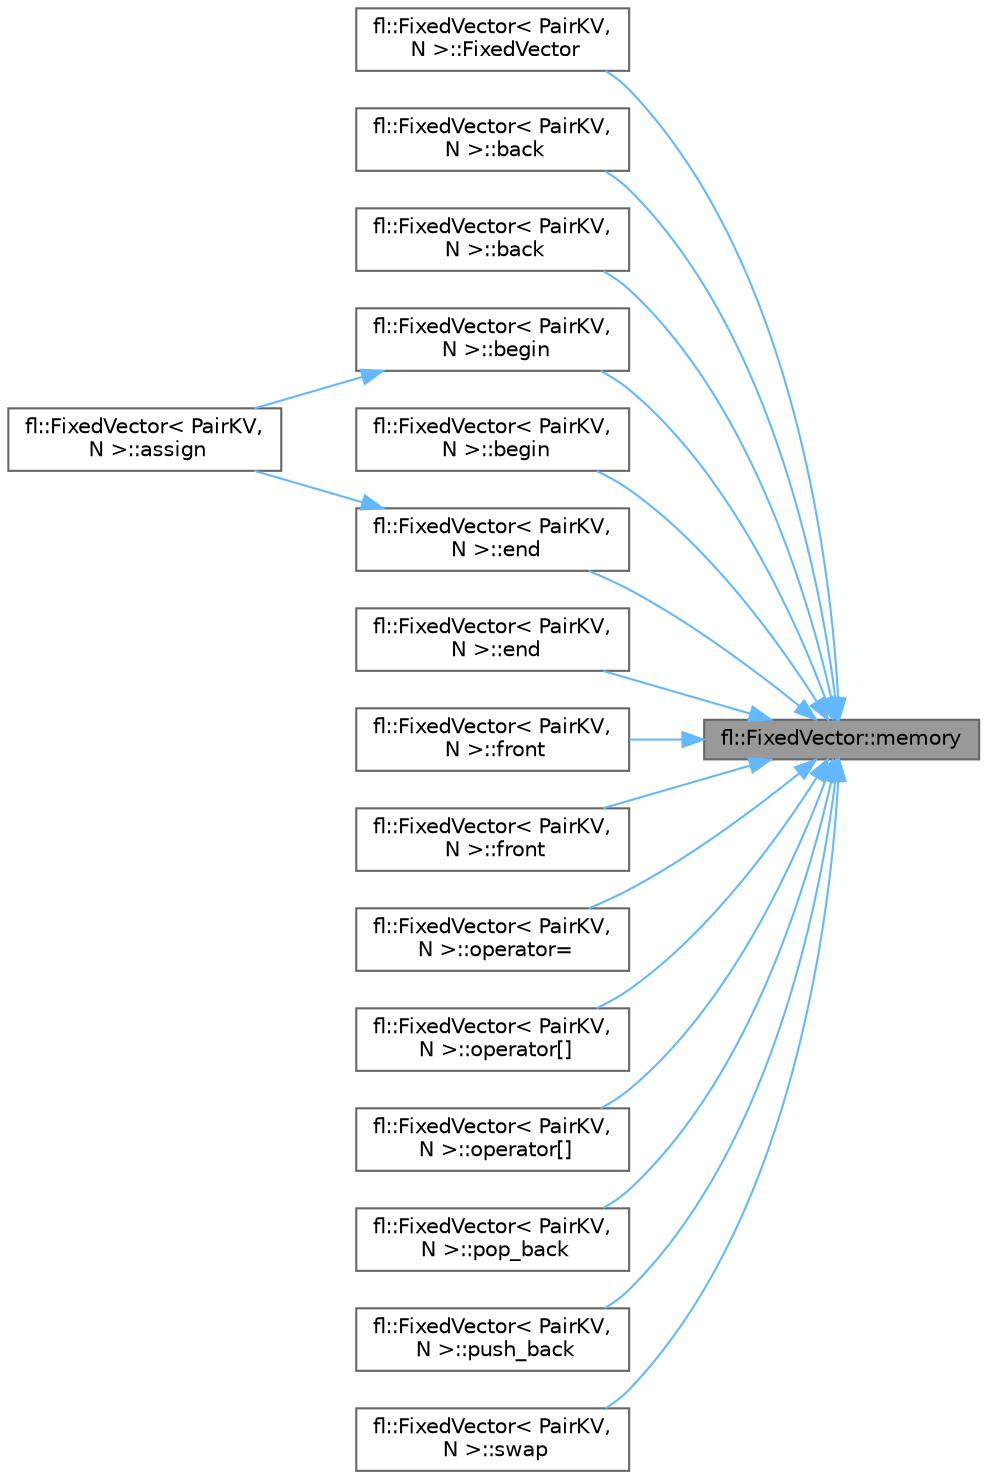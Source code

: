 digraph "fl::FixedVector::memory"
{
 // INTERACTIVE_SVG=YES
 // LATEX_PDF_SIZE
  bgcolor="transparent";
  edge [fontname=Helvetica,fontsize=10,labelfontname=Helvetica,labelfontsize=10];
  node [fontname=Helvetica,fontsize=10,shape=box,height=0.2,width=0.4];
  rankdir="RL";
  Node1 [id="Node000001",label="fl::FixedVector::memory",height=0.2,width=0.4,color="gray40", fillcolor="grey60", style="filled", fontcolor="black",tooltip=" "];
  Node1 -> Node2 [id="edge1_Node000001_Node000002",dir="back",color="steelblue1",style="solid",tooltip=" "];
  Node2 [id="Node000002",label="fl::FixedVector\< PairKV,\l N \>::FixedVector",height=0.2,width=0.4,color="grey40", fillcolor="white", style="filled",URL="$d3/d73/classfl_1_1_fixed_vector_a14237a3abee0b45a02044a4d77dceeca.html#a14237a3abee0b45a02044a4d77dceeca",tooltip=" "];
  Node1 -> Node3 [id="edge2_Node000001_Node000003",dir="back",color="steelblue1",style="solid",tooltip=" "];
  Node3 [id="Node000003",label="fl::FixedVector\< PairKV,\l N \>::back",height=0.2,width=0.4,color="grey40", fillcolor="white", style="filled",URL="$d3/d73/classfl_1_1_fixed_vector_a672b13ecf21ad3004568ed69e0e4e3f6.html#a672b13ecf21ad3004568ed69e0e4e3f6",tooltip=" "];
  Node1 -> Node4 [id="edge3_Node000001_Node000004",dir="back",color="steelblue1",style="solid",tooltip=" "];
  Node4 [id="Node000004",label="fl::FixedVector\< PairKV,\l N \>::back",height=0.2,width=0.4,color="grey40", fillcolor="white", style="filled",URL="$d3/d73/classfl_1_1_fixed_vector_a726c6ea502367bf317ffa2593f858a7e.html#a726c6ea502367bf317ffa2593f858a7e",tooltip=" "];
  Node1 -> Node5 [id="edge4_Node000001_Node000005",dir="back",color="steelblue1",style="solid",tooltip=" "];
  Node5 [id="Node000005",label="fl::FixedVector\< PairKV,\l N \>::begin",height=0.2,width=0.4,color="grey40", fillcolor="white", style="filled",URL="$d3/d73/classfl_1_1_fixed_vector_a7ae4440fe977cc6495819cac64b7ad1a.html#a7ae4440fe977cc6495819cac64b7ad1a",tooltip=" "];
  Node5 -> Node6 [id="edge5_Node000005_Node000006",dir="back",color="steelblue1",style="solid",tooltip=" "];
  Node6 [id="Node000006",label="fl::FixedVector\< PairKV,\l N \>::assign",height=0.2,width=0.4,color="grey40", fillcolor="white", style="filled",URL="$d3/d73/classfl_1_1_fixed_vector_a72779714d75525dfbc46af7a4f318d9d.html#a72779714d75525dfbc46af7a4f318d9d",tooltip=" "];
  Node1 -> Node7 [id="edge6_Node000001_Node000007",dir="back",color="steelblue1",style="solid",tooltip=" "];
  Node7 [id="Node000007",label="fl::FixedVector\< PairKV,\l N \>::begin",height=0.2,width=0.4,color="grey40", fillcolor="white", style="filled",URL="$d3/d73/classfl_1_1_fixed_vector_aba4c1ee19ec8186ba126dece707bfe3e.html#aba4c1ee19ec8186ba126dece707bfe3e",tooltip=" "];
  Node1 -> Node8 [id="edge7_Node000001_Node000008",dir="back",color="steelblue1",style="solid",tooltip=" "];
  Node8 [id="Node000008",label="fl::FixedVector\< PairKV,\l N \>::end",height=0.2,width=0.4,color="grey40", fillcolor="white", style="filled",URL="$d3/d73/classfl_1_1_fixed_vector_af8f3eb485dff77110efec26993f206c4.html#af8f3eb485dff77110efec26993f206c4",tooltip=" "];
  Node8 -> Node6 [id="edge8_Node000008_Node000006",dir="back",color="steelblue1",style="solid",tooltip=" "];
  Node1 -> Node9 [id="edge9_Node000001_Node000009",dir="back",color="steelblue1",style="solid",tooltip=" "];
  Node9 [id="Node000009",label="fl::FixedVector\< PairKV,\l N \>::end",height=0.2,width=0.4,color="grey40", fillcolor="white", style="filled",URL="$d3/d73/classfl_1_1_fixed_vector_ab45df4aa17ff127fd2611a2b586c5e44.html#ab45df4aa17ff127fd2611a2b586c5e44",tooltip=" "];
  Node1 -> Node10 [id="edge10_Node000001_Node000010",dir="back",color="steelblue1",style="solid",tooltip=" "];
  Node10 [id="Node000010",label="fl::FixedVector\< PairKV,\l N \>::front",height=0.2,width=0.4,color="grey40", fillcolor="white", style="filled",URL="$d3/d73/classfl_1_1_fixed_vector_af46cee2931af44a5037097815b7cfd6f.html#af46cee2931af44a5037097815b7cfd6f",tooltip=" "];
  Node1 -> Node11 [id="edge11_Node000001_Node000011",dir="back",color="steelblue1",style="solid",tooltip=" "];
  Node11 [id="Node000011",label="fl::FixedVector\< PairKV,\l N \>::front",height=0.2,width=0.4,color="grey40", fillcolor="white", style="filled",URL="$d3/d73/classfl_1_1_fixed_vector_ac73bce317155b2dc03e19a70802c48c3.html#ac73bce317155b2dc03e19a70802c48c3",tooltip=" "];
  Node1 -> Node12 [id="edge12_Node000001_Node000012",dir="back",color="steelblue1",style="solid",tooltip=" "];
  Node12 [id="Node000012",label="fl::FixedVector\< PairKV,\l N \>::operator=",height=0.2,width=0.4,color="grey40", fillcolor="white", style="filled",URL="$d3/d73/classfl_1_1_fixed_vector_a4d8f78a5900ac10c962e864bd0ce9a40.html#a4d8f78a5900ac10c962e864bd0ce9a40",tooltip=" "];
  Node1 -> Node13 [id="edge13_Node000001_Node000013",dir="back",color="steelblue1",style="solid",tooltip=" "];
  Node13 [id="Node000013",label="fl::FixedVector\< PairKV,\l N \>::operator[]",height=0.2,width=0.4,color="grey40", fillcolor="white", style="filled",URL="$d3/d73/classfl_1_1_fixed_vector_a820bc8ee7030b463caa19d1215fe3096.html#a820bc8ee7030b463caa19d1215fe3096",tooltip=" "];
  Node1 -> Node14 [id="edge14_Node000001_Node000014",dir="back",color="steelblue1",style="solid",tooltip=" "];
  Node14 [id="Node000014",label="fl::FixedVector\< PairKV,\l N \>::operator[]",height=0.2,width=0.4,color="grey40", fillcolor="white", style="filled",URL="$d3/d73/classfl_1_1_fixed_vector_aadeec7ca0123ff023e10faa51cfa722c.html#aadeec7ca0123ff023e10faa51cfa722c",tooltip=" "];
  Node1 -> Node15 [id="edge15_Node000001_Node000015",dir="back",color="steelblue1",style="solid",tooltip=" "];
  Node15 [id="Node000015",label="fl::FixedVector\< PairKV,\l N \>::pop_back",height=0.2,width=0.4,color="grey40", fillcolor="white", style="filled",URL="$d3/d73/classfl_1_1_fixed_vector_a86ca6e866b11e1089e3ac0c043f00e0b.html#a86ca6e866b11e1089e3ac0c043f00e0b",tooltip=" "];
  Node1 -> Node16 [id="edge16_Node000001_Node000016",dir="back",color="steelblue1",style="solid",tooltip=" "];
  Node16 [id="Node000016",label="fl::FixedVector\< PairKV,\l N \>::push_back",height=0.2,width=0.4,color="grey40", fillcolor="white", style="filled",URL="$d3/d73/classfl_1_1_fixed_vector_ad54b97a02650df09aee087d758e0352a.html#ad54b97a02650df09aee087d758e0352a",tooltip=" "];
  Node1 -> Node17 [id="edge17_Node000001_Node000017",dir="back",color="steelblue1",style="solid",tooltip=" "];
  Node17 [id="Node000017",label="fl::FixedVector\< PairKV,\l N \>::swap",height=0.2,width=0.4,color="grey40", fillcolor="white", style="filled",URL="$d3/d73/classfl_1_1_fixed_vector_aa127d555d6f5cff3b44077dae7f09ec2.html#aa127d555d6f5cff3b44077dae7f09ec2",tooltip=" "];
}
